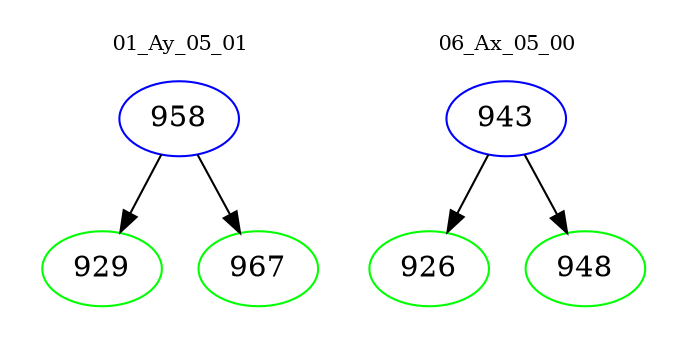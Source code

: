 digraph{
subgraph cluster_0 {
color = white
label = "01_Ay_05_01";
fontsize=10;
T0_958 [label="958", color="blue"]
T0_958 -> T0_929 [color="black"]
T0_929 [label="929", color="green"]
T0_958 -> T0_967 [color="black"]
T0_967 [label="967", color="green"]
}
subgraph cluster_1 {
color = white
label = "06_Ax_05_00";
fontsize=10;
T1_943 [label="943", color="blue"]
T1_943 -> T1_926 [color="black"]
T1_926 [label="926", color="green"]
T1_943 -> T1_948 [color="black"]
T1_948 [label="948", color="green"]
}
}
